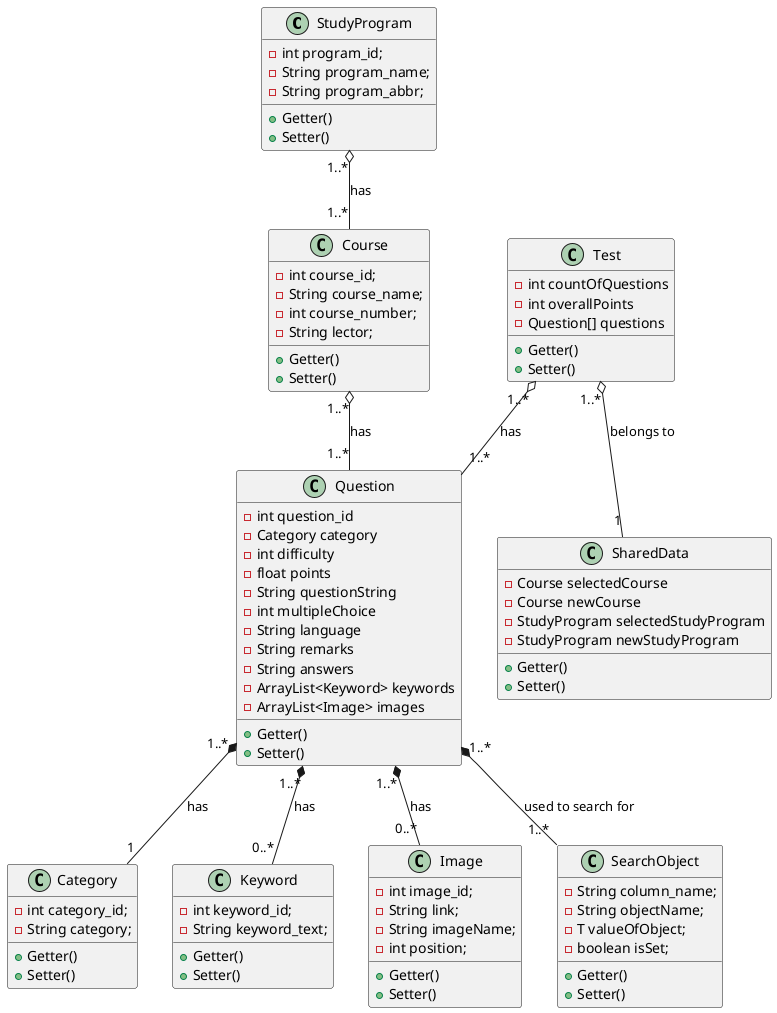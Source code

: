 @startuml
'https://plantuml.com/class-diagram

class StudyProgram {
    -int program_id;
    -String program_name;
    -String program_abbr;
    +Getter()
    +Setter()
}

class Course {
    -int course_id;
    -String course_name;
    -int course_number;
    -String lector;
    +Getter()
    +Setter()
}

class Test {
    -int countOfQuestions
    -int overallPoints
    -Question[] questions
    +Getter()
    +Setter()
}

class Question {
    -int question_id
    -Category category
    -int difficulty
    -float points
    -String questionString
    -int multipleChoice
    -String language
    -String remarks
    -String answers
    -ArrayList<Keyword> keywords
    -ArrayList<Image> images
    +Getter()
    +Setter()
}

class Category {
    -int category_id;
    -String category;
    +Getter()
    +Setter()
}

class Keyword {
    -int keyword_id;
    -String keyword_text;
    +Getter()
    +Setter()
}

class Image {
    -int image_id;
    -String link;
    -String imageName;
    -int position;
    +Getter()
    +Setter()
}

class SharedData {
    -Course selectedCourse
    -Course newCourse
    -StudyProgram selectedStudyProgram
    -StudyProgram newStudyProgram
    +Getter()
    +Setter()
}

class SearchObject {
    -String column_name;
    -String objectName;
    -T valueOfObject;
    -boolean isSet;
    +Getter()
    +Setter()
}

Test "1..*" o-- "1..*" Question : "has"
Test "1..*" o-- "1" SharedData : "belongs to"
StudyProgram "1..*" o-- "1..*" Course : "has"
Course "1..*" o-- "1..*" Question : "has"
Question "1..*" *-- "0..*" Image : has
Question "1..*" *-- "0..*" Keyword : has
Question "1..*" *-- "1" Category : has
Question "1..*" *-- "1..*" SearchObject : used to search for

@enduml